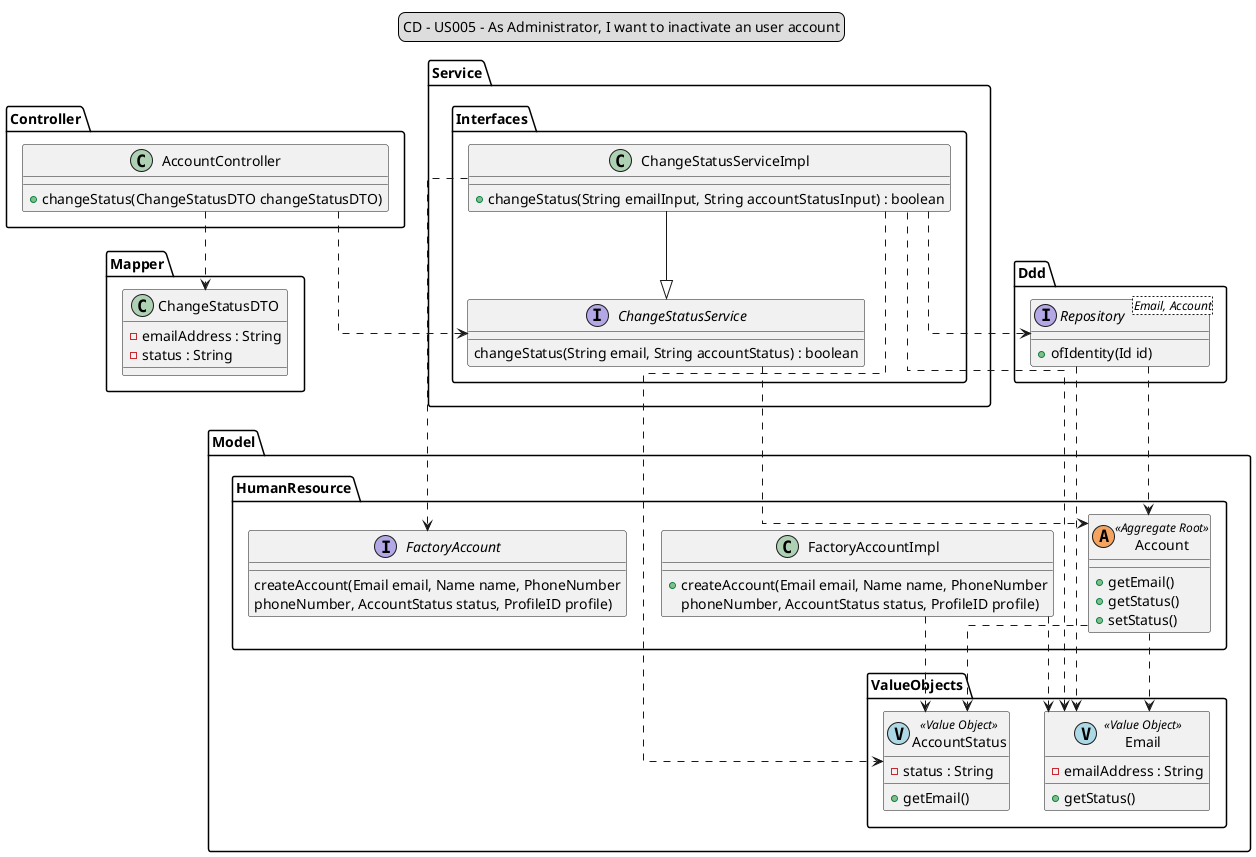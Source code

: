 @startuml

'..|> implementation
'-- associado
'..> depende
'*-- agrega
'- atributo
'+ método

skinparam linetype ortho

legend top
CD - US005 - As Administrator, I want to inactivate an user account
end legend

package Controller {
class AccountController {
+ changeStatus(ChangeStatusDTO changeStatusDTO)
}
}

package Mapper {
class ChangeStatusDTO {
- emailAddress : String
- status : String
}
}

package Service {
package Interfaces {
interface ChangeStatusService {
changeStatus(String email, String accountStatus) : boolean
}
class ChangeStatusServiceImpl {
+ changeStatus(String emailInput, String accountStatusInput) : boolean
}
}
}

package Ddd {
interface Repository<Email, Account> {
+ofIdentity(Id id)
}
}

package Model {
package HumanResource {
class Account <<(A, SandyBrown) Aggregate Root>> {
+getEmail()
+getStatus()
+setStatus()
}
class FactoryAccountImpl {
+createAccount(Email email, Name name, PhoneNumber
phoneNumber, AccountStatus status, ProfileID profile)
}
interface FactoryAccount {
createAccount(Email email, Name name, PhoneNumber
phoneNumber, AccountStatus status, ProfileID profile)
}
}

package ValueObjects as "ValueObjects"{
class AccountStatus <<(V, LightBlue) Value Object>> {
- status : String
+ getEmail()
}
class Email <<(V, LightBlue) Value Object>> {
- emailAddress : String
+ getStatus()
}
}
}

'..|> implementation
'-- associado
'..> depende
'*-- agrega
'- atributo
'+ método

Account ..> Email
Account ..> AccountStatus
AccountController ..> ChangeStatusDTO
AccountController ..> ChangeStatusService
ChangeStatusService ..> Account
ChangeStatusServiceImpl --|>  ChangeStatusService
ChangeStatusServiceImpl ..> Repository
ChangeStatusServiceImpl ..> FactoryAccount
ChangeStatusServiceImpl ..> Email
ChangeStatusServiceImpl ..> AccountStatus
FactoryAccountImpl ..> AccountStatus
FactoryAccountImpl ..> Email
Repository ..> Account
Repository ..> Email

@enduml
